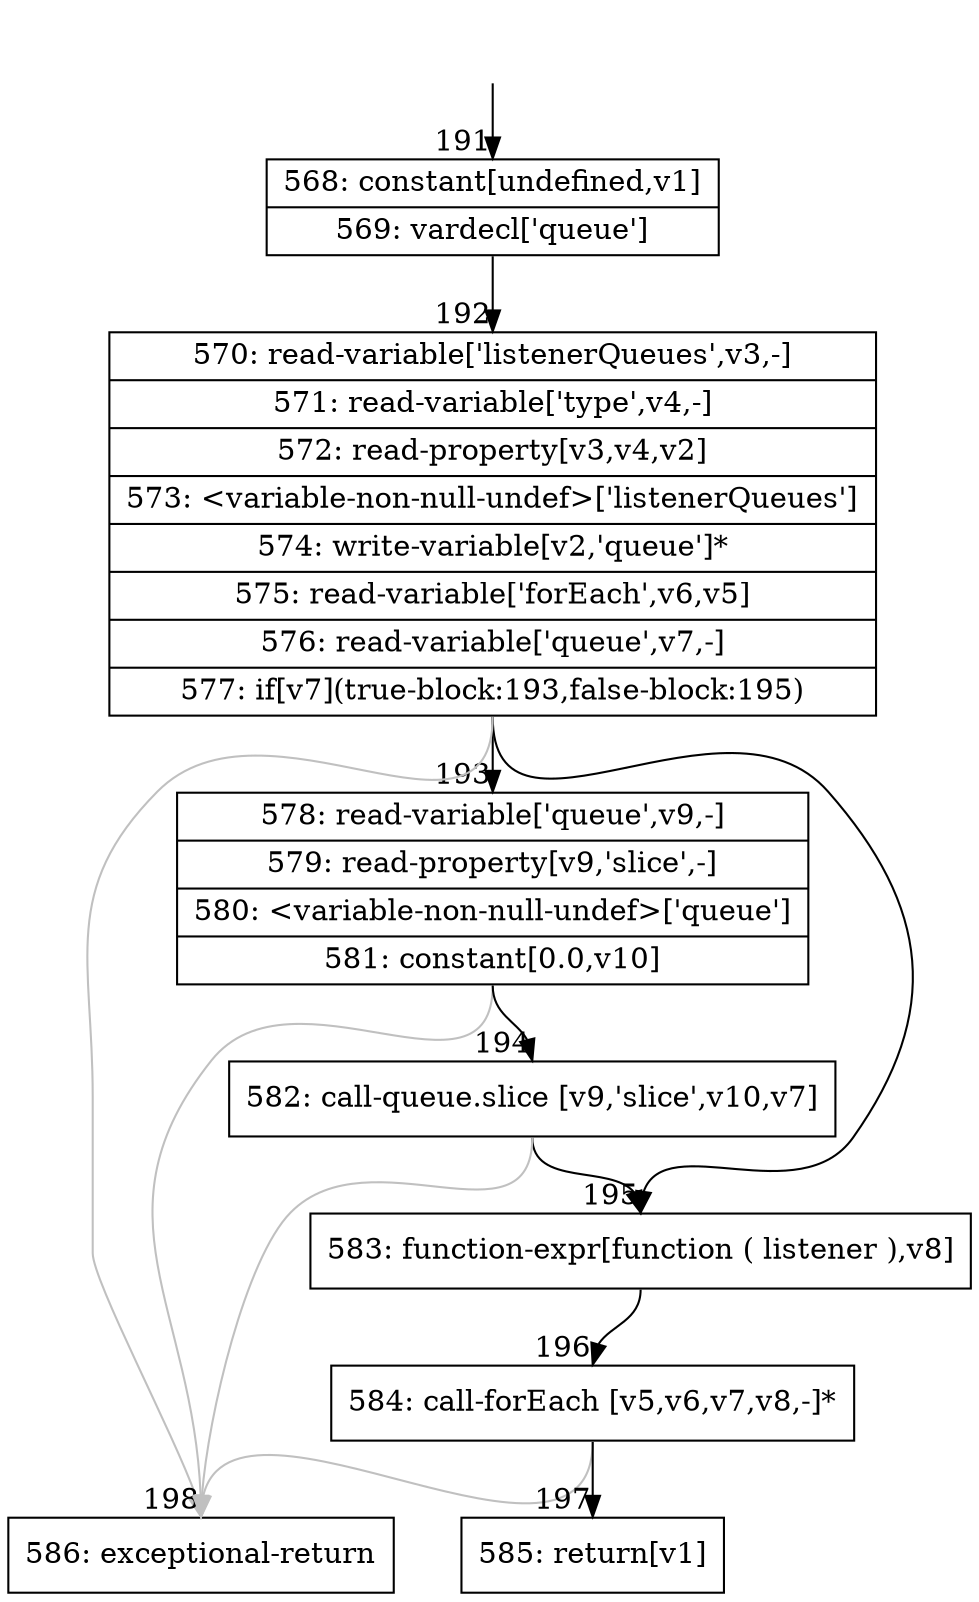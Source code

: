 digraph {
rankdir="TD"
BB_entry22[shape=none,label=""];
BB_entry22 -> BB191 [tailport=s, headport=n, headlabel="    191"]
BB191 [shape=record label="{568: constant[undefined,v1]|569: vardecl['queue']}" ] 
BB191 -> BB192 [tailport=s, headport=n, headlabel="      192"]
BB192 [shape=record label="{570: read-variable['listenerQueues',v3,-]|571: read-variable['type',v4,-]|572: read-property[v3,v4,v2]|573: \<variable-non-null-undef\>['listenerQueues']|574: write-variable[v2,'queue']*|575: read-variable['forEach',v6,v5]|576: read-variable['queue',v7,-]|577: if[v7](true-block:193,false-block:195)}" ] 
BB192 -> BB195 [tailport=s, headport=n, headlabel="      195"]
BB192 -> BB193 [tailport=s, headport=n, headlabel="      193"]
BB192 -> BB198 [tailport=s, headport=n, color=gray, headlabel="      198"]
BB193 [shape=record label="{578: read-variable['queue',v9,-]|579: read-property[v9,'slice',-]|580: \<variable-non-null-undef\>['queue']|581: constant[0.0,v10]}" ] 
BB193 -> BB194 [tailport=s, headport=n, headlabel="      194"]
BB193 -> BB198 [tailport=s, headport=n, color=gray]
BB194 [shape=record label="{582: call-queue.slice [v9,'slice',v10,v7]}" ] 
BB194 -> BB195 [tailport=s, headport=n]
BB194 -> BB198 [tailport=s, headport=n, color=gray]
BB195 [shape=record label="{583: function-expr[function ( listener ),v8]}" ] 
BB195 -> BB196 [tailport=s, headport=n, headlabel="      196"]
BB196 [shape=record label="{584: call-forEach [v5,v6,v7,v8,-]*}" ] 
BB196 -> BB197 [tailport=s, headport=n, headlabel="      197"]
BB196 -> BB198 [tailport=s, headport=n, color=gray]
BB197 [shape=record label="{585: return[v1]}" ] 
BB198 [shape=record label="{586: exceptional-return}" ] 
//#$~ 375
}
